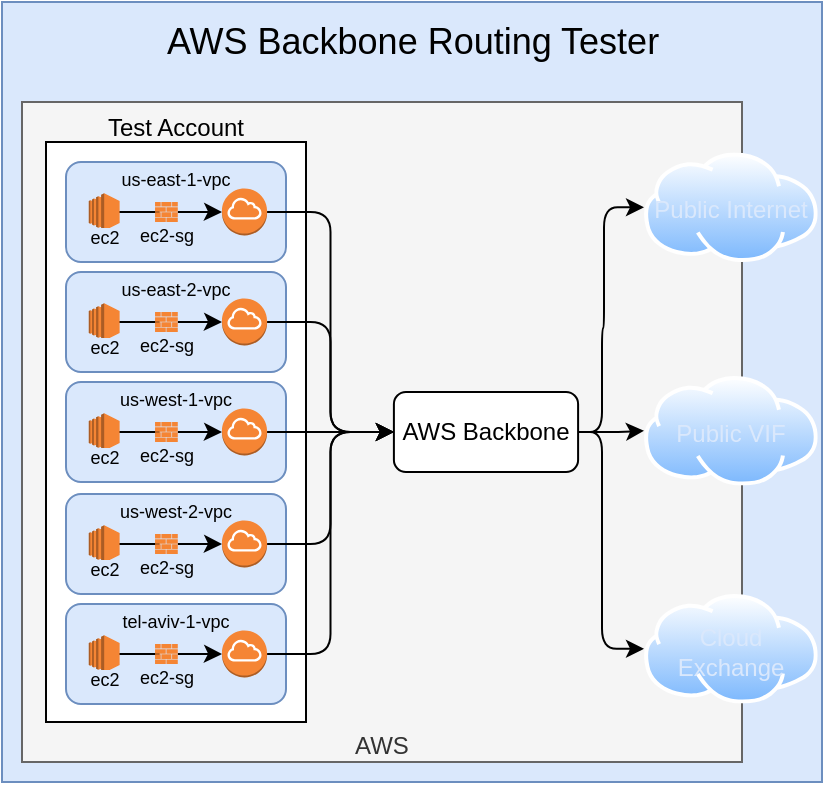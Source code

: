 <mxfile version="24.1.0" type="device">
  <diagram name="Page-1" id="n9Txcn6Dk_RDGWLoqTtt">
    <mxGraphModel dx="803" dy="691" grid="1" gridSize="10" guides="1" tooltips="1" connect="1" arrows="1" fold="1" page="1" pageScale="1" pageWidth="400" pageHeight="300" math="0" shadow="0">
      <root>
        <mxCell id="0" />
        <mxCell id="1" parent="0" />
        <mxCell id="5JxGOsEsqNA9EZdTTbq--1" value="" style="rounded=0;whiteSpace=wrap;html=1;fillColor=#dae8fc;strokeColor=#6c8ebf;" parent="1" vertex="1">
          <mxGeometry x="410" y="70" width="410" height="390" as="geometry" />
        </mxCell>
        <mxCell id="5JxGOsEsqNA9EZdTTbq--22" value="AWS" style="rounded=0;whiteSpace=wrap;html=1;fillColor=#f5f5f5;fontColor=#333333;strokeColor=#666666;labelPosition=center;verticalLabelPosition=bottom;align=center;verticalAlign=top;spacing=-20;" parent="1" vertex="1">
          <mxGeometry x="420" y="120" width="360" height="330" as="geometry" />
        </mxCell>
        <mxCell id="5JxGOsEsqNA9EZdTTbq--25" value="Test Account" style="rounded=0;whiteSpace=wrap;html=1;labelPosition=center;verticalLabelPosition=top;align=center;verticalAlign=bottom;spacing=0;" parent="1" vertex="1">
          <mxGeometry x="432" y="140" width="130" height="290" as="geometry" />
        </mxCell>
        <mxCell id="5JxGOsEsqNA9EZdTTbq--26" value="us-east-1-vpc" style="rounded=1;whiteSpace=wrap;html=1;fillColor=#dae8fc;strokeColor=#6c8ebf;labelPosition=center;verticalLabelPosition=top;align=center;verticalAlign=bottom;spacing=-15;fontSize=9;" parent="1" vertex="1">
          <mxGeometry x="442" y="150" width="110" height="50" as="geometry" />
        </mxCell>
        <mxCell id="Yx133mVIW5-eKPwwrUVL-59" style="edgeStyle=orthogonalEdgeStyle;rounded=1;orthogonalLoop=1;jettySize=auto;html=1;entryX=0;entryY=0.5;entryDx=0;entryDy=0;curved=0;" edge="1" parent="1" source="5JxGOsEsqNA9EZdTTbq--18" target="Yx133mVIW5-eKPwwrUVL-53">
          <mxGeometry relative="1" as="geometry" />
        </mxCell>
        <mxCell id="5JxGOsEsqNA9EZdTTbq--18" value="" style="outlineConnect=0;dashed=0;verticalLabelPosition=bottom;verticalAlign=top;align=center;html=1;shape=mxgraph.aws3.internet_gateway;fillColor=#F58534;gradientColor=none;aspect=fixed;" parent="1" vertex="1">
          <mxGeometry x="520" y="163.25" width="22.53" height="23.5" as="geometry" />
        </mxCell>
        <mxCell id="5JxGOsEsqNA9EZdTTbq--44" value="AWS Backbone Routing Tester" style="text;html=1;align=center;verticalAlign=middle;resizable=0;points=[];autosize=1;strokeColor=none;fillColor=none;fontSize=18;" parent="1" vertex="1">
          <mxGeometry x="480" y="70" width="270" height="40" as="geometry" />
        </mxCell>
        <mxCell id="88BtFrj3Tb4GhETnJRn9-21" style="edgeStyle=orthogonalEdgeStyle;rounded=0;orthogonalLoop=1;jettySize=auto;html=1;endArrow=none;endFill=0;" parent="1" source="88BtFrj3Tb4GhETnJRn9-18" target="5JxGOsEsqNA9EZdTTbq--31" edge="1">
          <mxGeometry relative="1" as="geometry" />
        </mxCell>
        <mxCell id="Yx133mVIW5-eKPwwrUVL-2" style="edgeStyle=orthogonalEdgeStyle;rounded=0;orthogonalLoop=1;jettySize=auto;html=1;" edge="1" parent="1" source="88BtFrj3Tb4GhETnJRn9-18" target="5JxGOsEsqNA9EZdTTbq--18">
          <mxGeometry relative="1" as="geometry" />
        </mxCell>
        <mxCell id="88BtFrj3Tb4GhETnJRn9-18" value="ec2-sg" style="sketch=0;aspect=fixed;pointerEvents=1;shadow=0;dashed=0;html=1;strokeColor=none;labelPosition=center;verticalLabelPosition=bottom;verticalAlign=top;align=center;fillColor=#F58534;shape=mxgraph.mscae.enterprise.firewall;fontSize=9;spacing=-3;labelBackgroundColor=#DAE8FC;" parent="1" vertex="1">
          <mxGeometry x="486.52" y="170" width="11.37" height="10" as="geometry" />
        </mxCell>
        <mxCell id="5JxGOsEsqNA9EZdTTbq--31" value="ec2" style="outlineConnect=0;dashed=0;verticalLabelPosition=bottom;verticalAlign=top;align=center;html=1;shape=mxgraph.aws3.ec2;fillColor=#F58534;gradientColor=none;aspect=fixed;spacing=-6;labelBackgroundColor=#DAE8FC;fontSize=9;" parent="1" vertex="1">
          <mxGeometry x="453.39" y="165.62" width="15.42" height="18.75" as="geometry" />
        </mxCell>
        <mxCell id="Yx133mVIW5-eKPwwrUVL-28" value="us-east-2-vpc" style="rounded=1;whiteSpace=wrap;html=1;fillColor=#dae8fc;strokeColor=#6c8ebf;labelPosition=center;verticalLabelPosition=top;align=center;verticalAlign=bottom;spacing=-15;fontSize=9;" vertex="1" parent="1">
          <mxGeometry x="442" y="205" width="110" height="50" as="geometry" />
        </mxCell>
        <mxCell id="Yx133mVIW5-eKPwwrUVL-58" style="edgeStyle=orthogonalEdgeStyle;rounded=1;orthogonalLoop=1;jettySize=auto;html=1;entryX=0;entryY=0.5;entryDx=0;entryDy=0;curved=0;" edge="1" parent="1" source="Yx133mVIW5-eKPwwrUVL-29" target="Yx133mVIW5-eKPwwrUVL-53">
          <mxGeometry relative="1" as="geometry" />
        </mxCell>
        <mxCell id="Yx133mVIW5-eKPwwrUVL-29" value="" style="outlineConnect=0;dashed=0;verticalLabelPosition=bottom;verticalAlign=top;align=center;html=1;shape=mxgraph.aws3.internet_gateway;fillColor=#F58534;gradientColor=none;aspect=fixed;" vertex="1" parent="1">
          <mxGeometry x="520" y="218.25" width="22.53" height="23.5" as="geometry" />
        </mxCell>
        <mxCell id="Yx133mVIW5-eKPwwrUVL-30" style="edgeStyle=orthogonalEdgeStyle;rounded=0;orthogonalLoop=1;jettySize=auto;html=1;endArrow=none;endFill=0;" edge="1" parent="1" source="Yx133mVIW5-eKPwwrUVL-32" target="Yx133mVIW5-eKPwwrUVL-33">
          <mxGeometry relative="1" as="geometry" />
        </mxCell>
        <mxCell id="Yx133mVIW5-eKPwwrUVL-31" style="edgeStyle=orthogonalEdgeStyle;rounded=0;orthogonalLoop=1;jettySize=auto;html=1;" edge="1" parent="1" source="Yx133mVIW5-eKPwwrUVL-32" target="Yx133mVIW5-eKPwwrUVL-29">
          <mxGeometry relative="1" as="geometry" />
        </mxCell>
        <mxCell id="Yx133mVIW5-eKPwwrUVL-32" value="ec2-sg" style="sketch=0;aspect=fixed;pointerEvents=1;shadow=0;dashed=0;html=1;strokeColor=none;labelPosition=center;verticalLabelPosition=bottom;verticalAlign=top;align=center;fillColor=#F58534;shape=mxgraph.mscae.enterprise.firewall;fontSize=9;spacing=-3;labelBackgroundColor=#DAE8FC;" vertex="1" parent="1">
          <mxGeometry x="486.52" y="225" width="11.37" height="10" as="geometry" />
        </mxCell>
        <mxCell id="Yx133mVIW5-eKPwwrUVL-33" value="ec2" style="outlineConnect=0;dashed=0;verticalLabelPosition=bottom;verticalAlign=top;align=center;html=1;shape=mxgraph.aws3.ec2;fillColor=#F58534;gradientColor=none;aspect=fixed;spacing=-6;labelBackgroundColor=#DAE8FC;fontSize=9;" vertex="1" parent="1">
          <mxGeometry x="453.39" y="220.62" width="15.42" height="18.75" as="geometry" />
        </mxCell>
        <mxCell id="Yx133mVIW5-eKPwwrUVL-34" value="us-west-1-vpc" style="rounded=1;whiteSpace=wrap;html=1;fillColor=#dae8fc;strokeColor=#6c8ebf;labelPosition=center;verticalLabelPosition=top;align=center;verticalAlign=bottom;spacing=-15;fontSize=9;" vertex="1" parent="1">
          <mxGeometry x="442" y="260" width="110" height="50" as="geometry" />
        </mxCell>
        <mxCell id="Yx133mVIW5-eKPwwrUVL-55" style="edgeStyle=orthogonalEdgeStyle;rounded=0;orthogonalLoop=1;jettySize=auto;html=1;" edge="1" parent="1" source="Yx133mVIW5-eKPwwrUVL-35" target="Yx133mVIW5-eKPwwrUVL-53">
          <mxGeometry relative="1" as="geometry" />
        </mxCell>
        <mxCell id="Yx133mVIW5-eKPwwrUVL-35" value="" style="outlineConnect=0;dashed=0;verticalLabelPosition=bottom;verticalAlign=top;align=center;html=1;shape=mxgraph.aws3.internet_gateway;fillColor=#F58534;gradientColor=none;aspect=fixed;" vertex="1" parent="1">
          <mxGeometry x="520" y="273.25" width="22.53" height="23.5" as="geometry" />
        </mxCell>
        <mxCell id="Yx133mVIW5-eKPwwrUVL-36" style="edgeStyle=orthogonalEdgeStyle;rounded=0;orthogonalLoop=1;jettySize=auto;html=1;endArrow=none;endFill=0;" edge="1" parent="1" source="Yx133mVIW5-eKPwwrUVL-38" target="Yx133mVIW5-eKPwwrUVL-39">
          <mxGeometry relative="1" as="geometry" />
        </mxCell>
        <mxCell id="Yx133mVIW5-eKPwwrUVL-37" style="edgeStyle=orthogonalEdgeStyle;rounded=0;orthogonalLoop=1;jettySize=auto;html=1;" edge="1" parent="1" source="Yx133mVIW5-eKPwwrUVL-38" target="Yx133mVIW5-eKPwwrUVL-35">
          <mxGeometry relative="1" as="geometry" />
        </mxCell>
        <mxCell id="Yx133mVIW5-eKPwwrUVL-38" value="ec2-sg" style="sketch=0;aspect=fixed;pointerEvents=1;shadow=0;dashed=0;html=1;strokeColor=none;labelPosition=center;verticalLabelPosition=bottom;verticalAlign=top;align=center;fillColor=#F58534;shape=mxgraph.mscae.enterprise.firewall;fontSize=9;spacing=-3;labelBackgroundColor=#DAE8FC;" vertex="1" parent="1">
          <mxGeometry x="486.52" y="280" width="11.37" height="10" as="geometry" />
        </mxCell>
        <mxCell id="Yx133mVIW5-eKPwwrUVL-39" value="ec2" style="outlineConnect=0;dashed=0;verticalLabelPosition=bottom;verticalAlign=top;align=center;html=1;shape=mxgraph.aws3.ec2;fillColor=#F58534;gradientColor=none;aspect=fixed;spacing=-6;labelBackgroundColor=#DAE8FC;fontSize=9;" vertex="1" parent="1">
          <mxGeometry x="453.39" y="275.62" width="15.42" height="18.75" as="geometry" />
        </mxCell>
        <mxCell id="Yx133mVIW5-eKPwwrUVL-40" value="us-west-2-vpc" style="rounded=1;whiteSpace=wrap;html=1;fillColor=#dae8fc;strokeColor=#6c8ebf;labelPosition=center;verticalLabelPosition=top;align=center;verticalAlign=bottom;spacing=-15;fontSize=9;" vertex="1" parent="1">
          <mxGeometry x="442" y="316" width="110" height="50" as="geometry" />
        </mxCell>
        <mxCell id="Yx133mVIW5-eKPwwrUVL-56" style="edgeStyle=orthogonalEdgeStyle;rounded=1;orthogonalLoop=1;jettySize=auto;html=1;entryX=0;entryY=0.5;entryDx=0;entryDy=0;curved=0;" edge="1" parent="1" source="Yx133mVIW5-eKPwwrUVL-41" target="Yx133mVIW5-eKPwwrUVL-53">
          <mxGeometry relative="1" as="geometry" />
        </mxCell>
        <mxCell id="Yx133mVIW5-eKPwwrUVL-41" value="" style="outlineConnect=0;dashed=0;verticalLabelPosition=bottom;verticalAlign=top;align=center;html=1;shape=mxgraph.aws3.internet_gateway;fillColor=#F58534;gradientColor=none;aspect=fixed;" vertex="1" parent="1">
          <mxGeometry x="520" y="329.25" width="22.53" height="23.5" as="geometry" />
        </mxCell>
        <mxCell id="Yx133mVIW5-eKPwwrUVL-42" style="edgeStyle=orthogonalEdgeStyle;rounded=0;orthogonalLoop=1;jettySize=auto;html=1;endArrow=none;endFill=0;" edge="1" parent="1" source="Yx133mVIW5-eKPwwrUVL-44" target="Yx133mVIW5-eKPwwrUVL-45">
          <mxGeometry relative="1" as="geometry" />
        </mxCell>
        <mxCell id="Yx133mVIW5-eKPwwrUVL-43" style="edgeStyle=orthogonalEdgeStyle;rounded=0;orthogonalLoop=1;jettySize=auto;html=1;" edge="1" parent="1" source="Yx133mVIW5-eKPwwrUVL-44" target="Yx133mVIW5-eKPwwrUVL-41">
          <mxGeometry relative="1" as="geometry" />
        </mxCell>
        <mxCell id="Yx133mVIW5-eKPwwrUVL-44" value="ec2-sg" style="sketch=0;aspect=fixed;pointerEvents=1;shadow=0;dashed=0;html=1;strokeColor=none;labelPosition=center;verticalLabelPosition=bottom;verticalAlign=top;align=center;fillColor=#F58534;shape=mxgraph.mscae.enterprise.firewall;fontSize=9;spacing=-3;labelBackgroundColor=#DAE8FC;" vertex="1" parent="1">
          <mxGeometry x="486.52" y="336" width="11.37" height="10" as="geometry" />
        </mxCell>
        <mxCell id="Yx133mVIW5-eKPwwrUVL-45" value="ec2" style="outlineConnect=0;dashed=0;verticalLabelPosition=bottom;verticalAlign=top;align=center;html=1;shape=mxgraph.aws3.ec2;fillColor=#F58534;gradientColor=none;aspect=fixed;spacing=-6;labelBackgroundColor=#DAE8FC;fontSize=9;" vertex="1" parent="1">
          <mxGeometry x="453.39" y="331.62" width="15.42" height="18.75" as="geometry" />
        </mxCell>
        <mxCell id="Yx133mVIW5-eKPwwrUVL-46" value="tel-aviv-1-vpc" style="rounded=1;whiteSpace=wrap;html=1;fillColor=#dae8fc;strokeColor=#6c8ebf;labelPosition=center;verticalLabelPosition=top;align=center;verticalAlign=bottom;spacing=-15;fontSize=9;" vertex="1" parent="1">
          <mxGeometry x="442" y="371" width="110" height="50" as="geometry" />
        </mxCell>
        <mxCell id="Yx133mVIW5-eKPwwrUVL-57" style="edgeStyle=orthogonalEdgeStyle;rounded=1;orthogonalLoop=1;jettySize=auto;html=1;entryX=0;entryY=0.5;entryDx=0;entryDy=0;curved=0;" edge="1" parent="1" source="Yx133mVIW5-eKPwwrUVL-47" target="Yx133mVIW5-eKPwwrUVL-53">
          <mxGeometry relative="1" as="geometry" />
        </mxCell>
        <mxCell id="Yx133mVIW5-eKPwwrUVL-47" value="" style="outlineConnect=0;dashed=0;verticalLabelPosition=bottom;verticalAlign=top;align=center;html=1;shape=mxgraph.aws3.internet_gateway;fillColor=#F58534;gradientColor=none;aspect=fixed;" vertex="1" parent="1">
          <mxGeometry x="520" y="384.25" width="22.53" height="23.5" as="geometry" />
        </mxCell>
        <mxCell id="Yx133mVIW5-eKPwwrUVL-48" style="edgeStyle=orthogonalEdgeStyle;rounded=0;orthogonalLoop=1;jettySize=auto;html=1;endArrow=none;endFill=0;" edge="1" parent="1" source="Yx133mVIW5-eKPwwrUVL-50" target="Yx133mVIW5-eKPwwrUVL-51">
          <mxGeometry relative="1" as="geometry" />
        </mxCell>
        <mxCell id="Yx133mVIW5-eKPwwrUVL-49" style="edgeStyle=orthogonalEdgeStyle;rounded=0;orthogonalLoop=1;jettySize=auto;html=1;" edge="1" parent="1" source="Yx133mVIW5-eKPwwrUVL-50" target="Yx133mVIW5-eKPwwrUVL-47">
          <mxGeometry relative="1" as="geometry" />
        </mxCell>
        <mxCell id="Yx133mVIW5-eKPwwrUVL-50" value="ec2-sg" style="sketch=0;aspect=fixed;pointerEvents=1;shadow=0;dashed=0;html=1;strokeColor=none;labelPosition=center;verticalLabelPosition=bottom;verticalAlign=top;align=center;fillColor=#F58534;shape=mxgraph.mscae.enterprise.firewall;fontSize=9;spacing=-3;labelBackgroundColor=#DAE8FC;" vertex="1" parent="1">
          <mxGeometry x="486.52" y="391" width="11.37" height="10" as="geometry" />
        </mxCell>
        <mxCell id="Yx133mVIW5-eKPwwrUVL-51" value="ec2" style="outlineConnect=0;dashed=0;verticalLabelPosition=bottom;verticalAlign=top;align=center;html=1;shape=mxgraph.aws3.ec2;fillColor=#F58534;gradientColor=none;aspect=fixed;spacing=-6;labelBackgroundColor=#DAE8FC;fontSize=9;" vertex="1" parent="1">
          <mxGeometry x="453.39" y="386.62" width="15.42" height="18.75" as="geometry" />
        </mxCell>
        <mxCell id="Yx133mVIW5-eKPwwrUVL-62" style="edgeStyle=orthogonalEdgeStyle;rounded=0;orthogonalLoop=1;jettySize=auto;html=1;" edge="1" parent="1" source="Yx133mVIW5-eKPwwrUVL-53" target="Yx133mVIW5-eKPwwrUVL-60">
          <mxGeometry relative="1" as="geometry" />
        </mxCell>
        <mxCell id="Yx133mVIW5-eKPwwrUVL-63" style="edgeStyle=orthogonalEdgeStyle;rounded=1;orthogonalLoop=1;jettySize=auto;html=1;entryX=0;entryY=0.5;entryDx=0;entryDy=0;curved=0;" edge="1" parent="1" source="Yx133mVIW5-eKPwwrUVL-53" target="Yx133mVIW5-eKPwwrUVL-54">
          <mxGeometry relative="1" as="geometry">
            <Array as="points">
              <mxPoint x="710" y="285" />
              <mxPoint x="710" y="233" />
              <mxPoint x="711" y="233" />
              <mxPoint x="711" y="173" />
            </Array>
          </mxGeometry>
        </mxCell>
        <mxCell id="Yx133mVIW5-eKPwwrUVL-64" style="edgeStyle=orthogonalEdgeStyle;rounded=1;orthogonalLoop=1;jettySize=auto;html=1;entryX=0;entryY=0.5;entryDx=0;entryDy=0;curved=0;" edge="1" parent="1" source="Yx133mVIW5-eKPwwrUVL-53" target="Yx133mVIW5-eKPwwrUVL-61">
          <mxGeometry relative="1" as="geometry">
            <Array as="points">
              <mxPoint x="710" y="285" />
              <mxPoint x="710" y="393" />
            </Array>
          </mxGeometry>
        </mxCell>
        <mxCell id="Yx133mVIW5-eKPwwrUVL-53" value="AWS Backbone" style="rounded=1;whiteSpace=wrap;html=1;" vertex="1" parent="1">
          <mxGeometry x="605.95" y="264.99" width="92.1" height="40" as="geometry" />
        </mxCell>
        <mxCell id="Yx133mVIW5-eKPwwrUVL-54" value="Public Internet" style="image;aspect=fixed;perimeter=ellipsePerimeter;html=1;align=center;shadow=0;dashed=0;spacingTop=3;image=img/lib/active_directory/internet_cloud.svg;labelPosition=center;verticalLabelPosition=middle;verticalAlign=middle;labelBackgroundColor=none;fontColor=#DAE8FC;" vertex="1" parent="1">
          <mxGeometry x="731" y="145.25" width="86.9" height="54.75" as="geometry" />
        </mxCell>
        <mxCell id="Yx133mVIW5-eKPwwrUVL-60" value="Public VIF" style="image;aspect=fixed;perimeter=ellipsePerimeter;html=1;align=center;shadow=0;dashed=0;spacingTop=3;image=img/lib/active_directory/internet_cloud.svg;labelPosition=center;verticalLabelPosition=middle;verticalAlign=middle;labelBackgroundColor=none;fontColor=#DAE8FC;" vertex="1" parent="1">
          <mxGeometry x="731" y="257" width="86.9" height="54.75" as="geometry" />
        </mxCell>
        <mxCell id="Yx133mVIW5-eKPwwrUVL-61" value="Cloud&lt;div&gt;Exchange&lt;/div&gt;" style="image;aspect=fixed;perimeter=ellipsePerimeter;html=1;align=center;shadow=0;dashed=0;spacingTop=3;image=img/lib/active_directory/internet_cloud.svg;labelPosition=center;verticalLabelPosition=middle;verticalAlign=middle;labelBackgroundColor=none;fontColor=#DAE8FC;" vertex="1" parent="1">
          <mxGeometry x="731" y="366" width="86.9" height="54.75" as="geometry" />
        </mxCell>
      </root>
    </mxGraphModel>
  </diagram>
</mxfile>
